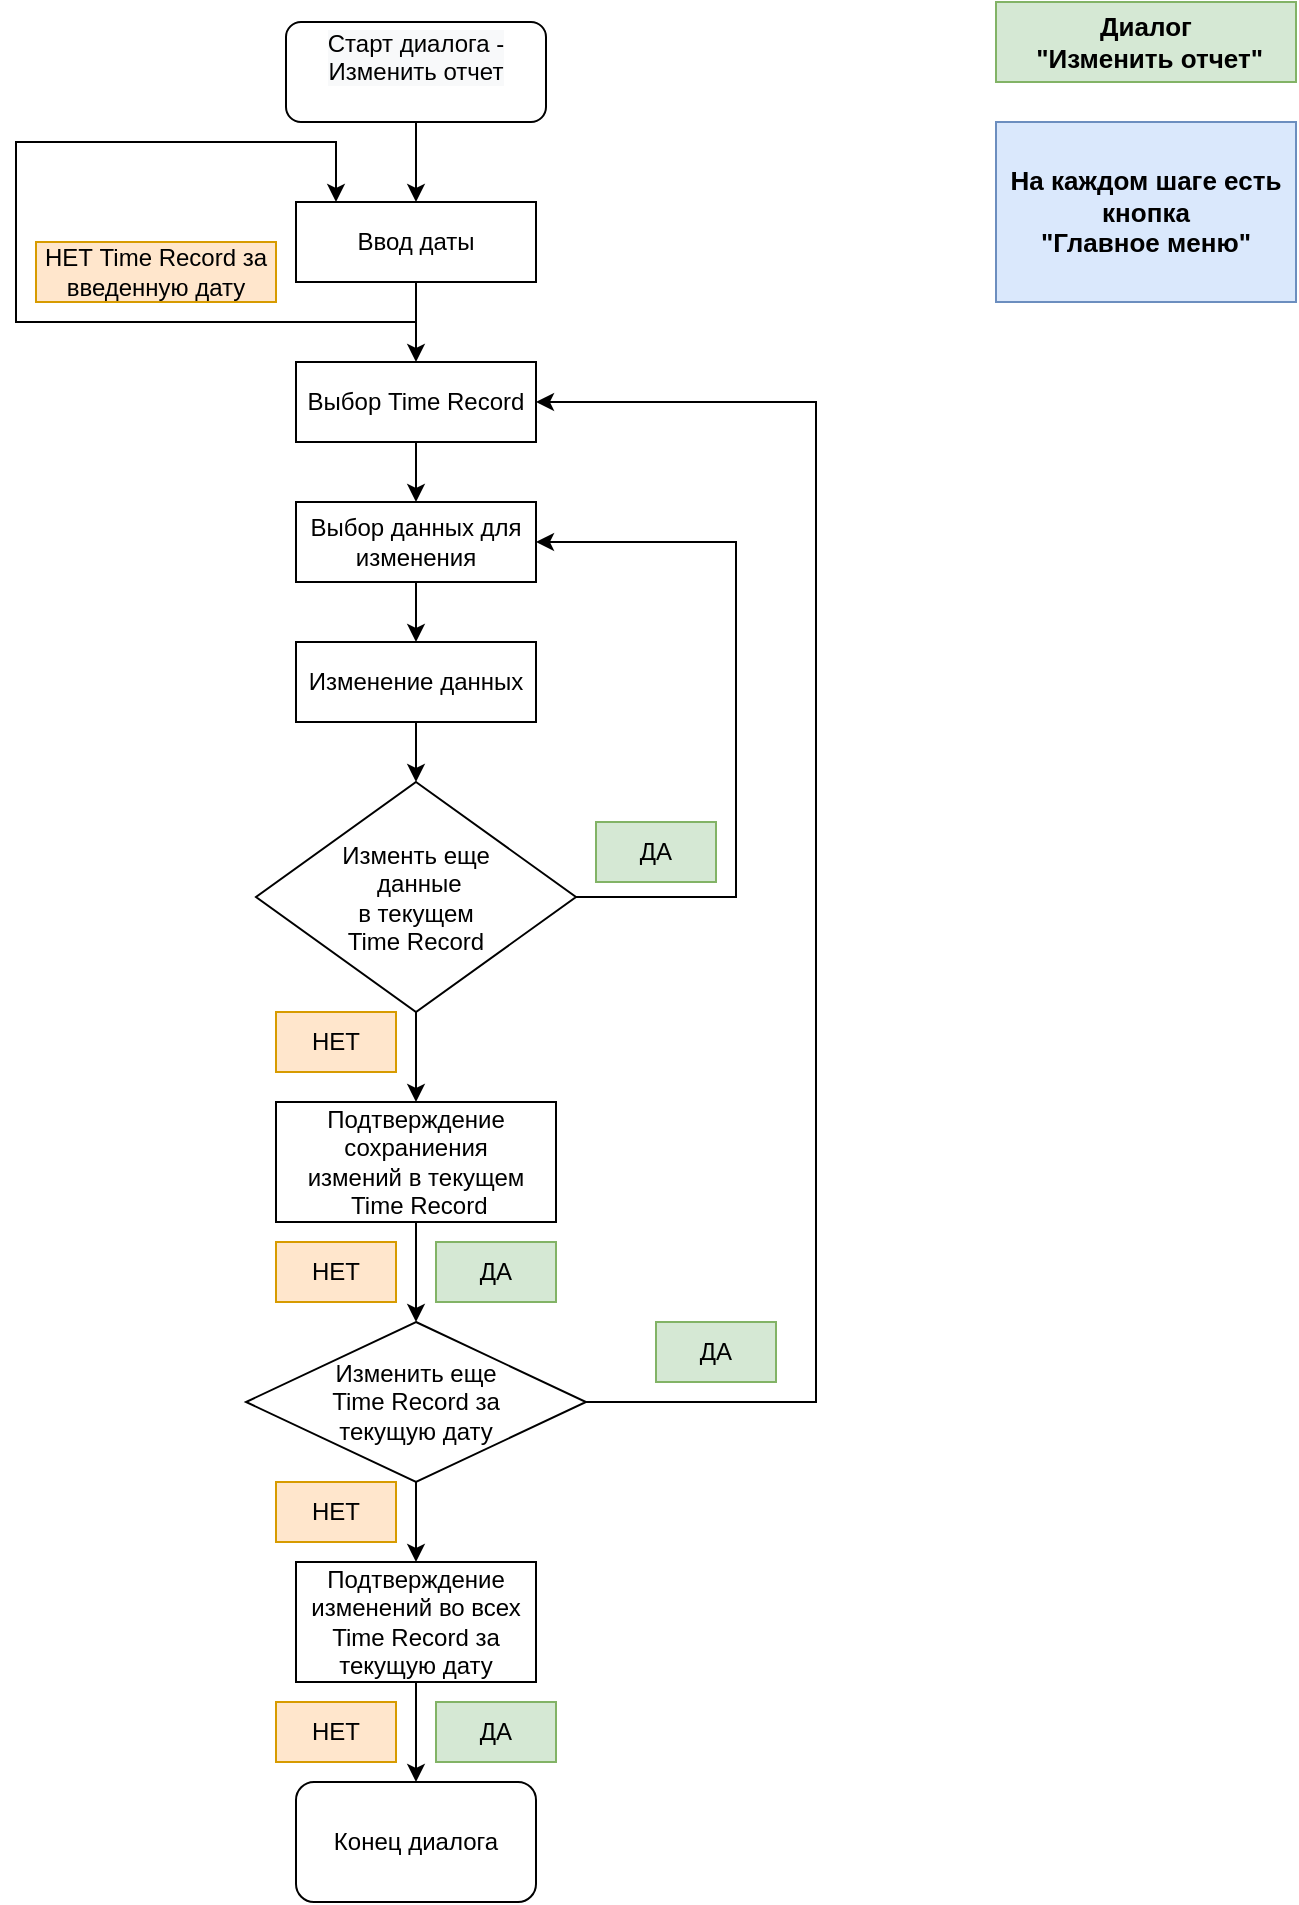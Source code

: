 <mxfile version="20.0.4" type="device"><diagram id="23xj9bwLax57gh1zPs2_" name="Page-1"><mxGraphModel dx="282" dy="473" grid="1" gridSize="10" guides="1" tooltips="1" connect="1" arrows="1" fold="1" page="1" pageScale="1" pageWidth="850" pageHeight="1100" math="0" shadow="0"><root><mxCell id="0"/><mxCell id="1" parent="0"/><mxCell id="ZHG37wlYfxn-f4ap7xbG-2" value="" style="edgeStyle=orthogonalEdgeStyle;rounded=0;orthogonalLoop=1;jettySize=auto;html=1;exitX=0.5;exitY=1;exitDx=0;exitDy=0;exitPerimeter=0;" parent="1" source="laBjc3L3xMftLjpwSTxx-1" target="ZHG37wlYfxn-f4ap7xbG-1" edge="1"><mxGeometry relative="1" as="geometry"><mxPoint x="400" y="80" as="sourcePoint"/></mxGeometry></mxCell><mxCell id="ZfS0Vs_hsAiIh66r5xDG-68" value="&lt;font style=&quot;font-size: 13px&quot;&gt;&lt;b&gt;На каждом шаге есть кнопка &lt;br&gt;&quot;Главное меню&quot;&lt;/b&gt;&lt;/font&gt;" style="text;html=1;strokeColor=#6c8ebf;fillColor=#dae8fc;align=center;verticalAlign=middle;whiteSpace=wrap;rounded=0;" parent="1" vertex="1"><mxGeometry x="690" y="80" width="150" height="90" as="geometry"/></mxCell><mxCell id="ZHG37wlYfxn-f4ap7xbG-4" value="" style="edgeStyle=orthogonalEdgeStyle;rounded=0;orthogonalLoop=1;jettySize=auto;html=1;" parent="1" source="ZHG37wlYfxn-f4ap7xbG-1" target="ZHG37wlYfxn-f4ap7xbG-3" edge="1"><mxGeometry relative="1" as="geometry"/></mxCell><mxCell id="ZHG37wlYfxn-f4ap7xbG-25" style="edgeStyle=orthogonalEdgeStyle;rounded=0;orthogonalLoop=1;jettySize=auto;html=1;exitX=0.5;exitY=1;exitDx=0;exitDy=0;" parent="1" source="ZHG37wlYfxn-f4ap7xbG-1" target="ZHG37wlYfxn-f4ap7xbG-1" edge="1"><mxGeometry relative="1" as="geometry"><mxPoint x="255" y="90" as="targetPoint"/><Array as="points"><mxPoint x="400" y="180"/><mxPoint x="200" y="180"/><mxPoint x="200" y="90"/><mxPoint x="360" y="90"/></Array></mxGeometry></mxCell><mxCell id="ZHG37wlYfxn-f4ap7xbG-1" value="Ввод даты" style="whiteSpace=wrap;html=1;rounded=0;" parent="1" vertex="1"><mxGeometry x="340" y="120" width="120" height="40" as="geometry"/></mxCell><mxCell id="ZHG37wlYfxn-f4ap7xbG-6" value="" style="edgeStyle=orthogonalEdgeStyle;rounded=0;orthogonalLoop=1;jettySize=auto;html=1;" parent="1" source="ZHG37wlYfxn-f4ap7xbG-3" target="ZHG37wlYfxn-f4ap7xbG-5" edge="1"><mxGeometry relative="1" as="geometry"/></mxCell><mxCell id="ZHG37wlYfxn-f4ap7xbG-3" value="Выбор Time Record" style="whiteSpace=wrap;html=1;rounded=0;" parent="1" vertex="1"><mxGeometry x="340" y="200" width="120" height="40" as="geometry"/></mxCell><mxCell id="ZHG37wlYfxn-f4ap7xbG-8" value="" style="edgeStyle=orthogonalEdgeStyle;rounded=0;orthogonalLoop=1;jettySize=auto;html=1;" parent="1" source="ZHG37wlYfxn-f4ap7xbG-5" target="ZHG37wlYfxn-f4ap7xbG-7" edge="1"><mxGeometry relative="1" as="geometry"/></mxCell><mxCell id="ZHG37wlYfxn-f4ap7xbG-5" value="Выбор данных для изменения" style="whiteSpace=wrap;html=1;rounded=0;" parent="1" vertex="1"><mxGeometry x="340" y="270" width="120" height="40" as="geometry"/></mxCell><mxCell id="ZHG37wlYfxn-f4ap7xbG-10" value="" style="edgeStyle=orthogonalEdgeStyle;rounded=0;orthogonalLoop=1;jettySize=auto;html=1;" parent="1" source="ZHG37wlYfxn-f4ap7xbG-7" target="ZHG37wlYfxn-f4ap7xbG-20" edge="1"><mxGeometry relative="1" as="geometry"><mxPoint x="400.059" y="430" as="targetPoint"/></mxGeometry></mxCell><mxCell id="ZHG37wlYfxn-f4ap7xbG-7" value="Изменение данных" style="whiteSpace=wrap;html=1;rounded=0;" parent="1" vertex="1"><mxGeometry x="340" y="340" width="120" height="40" as="geometry"/></mxCell><mxCell id="ZHG37wlYfxn-f4ap7xbG-12" value="" style="edgeStyle=orthogonalEdgeStyle;rounded=0;orthogonalLoop=1;jettySize=auto;html=1;exitX=0.5;exitY=1;exitDx=0;exitDy=0;" parent="1" source="ZHG37wlYfxn-f4ap7xbG-20" target="ZHG37wlYfxn-f4ap7xbG-37" edge="1"><mxGeometry relative="1" as="geometry"><mxPoint x="400" y="480" as="sourcePoint"/><mxPoint x="400" y="580.0" as="targetPoint"/></mxGeometry></mxCell><mxCell id="ZHG37wlYfxn-f4ap7xbG-14" value="" style="edgeStyle=orthogonalEdgeStyle;rounded=0;orthogonalLoop=1;jettySize=auto;html=1;exitX=0.5;exitY=1;exitDx=0;exitDy=0;entryX=0.5;entryY=0;entryDx=0;entryDy=0;" parent="1" source="ZHG37wlYfxn-f4ap7xbG-37" target="ZHG37wlYfxn-f4ap7xbG-34" edge="1"><mxGeometry relative="1" as="geometry"><mxPoint x="400" y="670.0" as="sourcePoint"/><mxPoint x="400.059" y="730.0" as="targetPoint"/><Array as="points"><mxPoint x="400" y="650"/></Array></mxGeometry></mxCell><mxCell id="ZHG37wlYfxn-f4ap7xbG-16" value="" style="edgeStyle=orthogonalEdgeStyle;rounded=0;orthogonalLoop=1;jettySize=auto;html=1;exitX=0.5;exitY=1;exitDx=0;exitDy=0;" parent="1" source="ZHG37wlYfxn-f4ap7xbG-34" target="ZHG37wlYfxn-f4ap7xbG-15" edge="1"><mxGeometry relative="1" as="geometry"><mxPoint x="400" y="810.0" as="sourcePoint"/></mxGeometry></mxCell><mxCell id="ZHG37wlYfxn-f4ap7xbG-18" value="" style="edgeStyle=orthogonalEdgeStyle;rounded=0;orthogonalLoop=1;jettySize=auto;html=1;entryX=0.5;entryY=0;entryDx=0;entryDy=0;" parent="1" source="ZHG37wlYfxn-f4ap7xbG-15" target="laBjc3L3xMftLjpwSTxx-2" edge="1"><mxGeometry relative="1" as="geometry"><mxPoint x="400" y="910" as="targetPoint"/></mxGeometry></mxCell><mxCell id="ZHG37wlYfxn-f4ap7xbG-15" value="Подтверждение изменений во всех Time Record за текущую дату" style="whiteSpace=wrap;html=1;rounded=0;" parent="1" vertex="1"><mxGeometry x="340" y="800" width="120" height="60" as="geometry"/></mxCell><mxCell id="ZHG37wlYfxn-f4ap7xbG-26" style="edgeStyle=orthogonalEdgeStyle;rounded=0;orthogonalLoop=1;jettySize=auto;html=1;entryX=1;entryY=0.5;entryDx=0;entryDy=0;" parent="1" source="ZHG37wlYfxn-f4ap7xbG-20" target="ZHG37wlYfxn-f4ap7xbG-5" edge="1"><mxGeometry relative="1" as="geometry"><Array as="points"><mxPoint x="560" y="468"/><mxPoint x="560" y="290"/></Array></mxGeometry></mxCell><mxCell id="ZHG37wlYfxn-f4ap7xbG-20" value="Изменть еще&lt;br&gt;&amp;nbsp;данные &lt;br&gt;в текущем &lt;br&gt;Time Record" style="rhombus;whiteSpace=wrap;html=1;rounded=0;" parent="1" vertex="1"><mxGeometry x="320" y="410" width="160" height="115" as="geometry"/></mxCell><mxCell id="ZHG37wlYfxn-f4ap7xbG-27" value="ДА" style="text;html=1;strokeColor=#82b366;fillColor=#d5e8d4;align=center;verticalAlign=middle;whiteSpace=wrap;rounded=0;" parent="1" vertex="1"><mxGeometry x="490" y="430" width="60" height="30" as="geometry"/></mxCell><mxCell id="ZHG37wlYfxn-f4ap7xbG-31" value="ДА" style="text;html=1;strokeColor=#82b366;fillColor=#d5e8d4;align=center;verticalAlign=middle;whiteSpace=wrap;rounded=0;" parent="1" vertex="1"><mxGeometry x="410" y="640" width="60" height="30" as="geometry"/></mxCell><mxCell id="ZHG37wlYfxn-f4ap7xbG-32" value="НЕТ" style="text;html=1;strokeColor=#d79b00;fillColor=#ffe6cc;align=center;verticalAlign=middle;whiteSpace=wrap;rounded=0;" parent="1" vertex="1"><mxGeometry x="330" y="525" width="60" height="30" as="geometry"/></mxCell><mxCell id="ZHG37wlYfxn-f4ap7xbG-33" value="НЕТ" style="text;html=1;strokeColor=#d79b00;fillColor=#ffe6cc;align=center;verticalAlign=middle;whiteSpace=wrap;rounded=0;" parent="1" vertex="1"><mxGeometry x="330" y="640" width="60" height="30" as="geometry"/></mxCell><mxCell id="ZHG37wlYfxn-f4ap7xbG-35" style="edgeStyle=orthogonalEdgeStyle;rounded=0;orthogonalLoop=1;jettySize=auto;html=1;entryX=1;entryY=0.5;entryDx=0;entryDy=0;exitX=1;exitY=0.5;exitDx=0;exitDy=0;" parent="1" source="ZHG37wlYfxn-f4ap7xbG-34" target="ZHG37wlYfxn-f4ap7xbG-3" edge="1"><mxGeometry relative="1" as="geometry"><Array as="points"><mxPoint x="600" y="720"/><mxPoint x="600" y="220"/></Array></mxGeometry></mxCell><mxCell id="ZHG37wlYfxn-f4ap7xbG-34" value="Изменить еще &lt;br&gt;Time Record за &lt;br&gt;текущую дату" style="rhombus;whiteSpace=wrap;html=1;" parent="1" vertex="1"><mxGeometry x="315" y="680" width="170" height="80" as="geometry"/></mxCell><mxCell id="ZHG37wlYfxn-f4ap7xbG-36" value="ДА" style="text;html=1;strokeColor=#82b366;fillColor=#d5e8d4;align=center;verticalAlign=middle;whiteSpace=wrap;rounded=0;" parent="1" vertex="1"><mxGeometry x="520" y="680" width="60" height="30" as="geometry"/></mxCell><mxCell id="ZHG37wlYfxn-f4ap7xbG-37" value="Подтверждение&lt;br&gt;сохраниения&lt;br&gt;измений в текущем&lt;br&gt;&amp;nbsp;Time Record" style="rounded=0;whiteSpace=wrap;html=1;" parent="1" vertex="1"><mxGeometry x="330" y="570" width="140" height="60" as="geometry"/></mxCell><mxCell id="ZHG37wlYfxn-f4ap7xbG-38" value="НЕТ" style="text;html=1;strokeColor=#d79b00;fillColor=#ffe6cc;align=center;verticalAlign=middle;whiteSpace=wrap;rounded=0;" parent="1" vertex="1"><mxGeometry x="330" y="870" width="60" height="30" as="geometry"/></mxCell><mxCell id="ZHG37wlYfxn-f4ap7xbG-39" value="ДА" style="text;html=1;strokeColor=#82b366;fillColor=#d5e8d4;align=center;verticalAlign=middle;whiteSpace=wrap;rounded=0;" parent="1" vertex="1"><mxGeometry x="410" y="870" width="60" height="30" as="geometry"/></mxCell><mxCell id="ZHG37wlYfxn-f4ap7xbG-41" value="НЕТ Time Record за введенную дату" style="text;html=1;strokeColor=#d79b00;fillColor=#ffe6cc;align=center;verticalAlign=middle;whiteSpace=wrap;rounded=0;" parent="1" vertex="1"><mxGeometry x="210" y="140" width="120" height="30" as="geometry"/></mxCell><mxCell id="ZHG37wlYfxn-f4ap7xbG-42" value="НЕТ" style="text;html=1;strokeColor=#d79b00;fillColor=#ffe6cc;align=center;verticalAlign=middle;whiteSpace=wrap;rounded=0;" parent="1" vertex="1"><mxGeometry x="330" y="760" width="60" height="30" as="geometry"/></mxCell><mxCell id="laBjc3L3xMftLjpwSTxx-1" value="&#10;&lt;span style=&quot;color: rgb(0, 0, 0); font-family: Helvetica; font-size: 12px; font-style: normal; font-variant-ligatures: normal; font-variant-caps: normal; font-weight: 400; letter-spacing: normal; orphans: 2; text-align: center; text-indent: 0px; text-transform: none; widows: 2; word-spacing: 0px; -webkit-text-stroke-width: 0px; background-color: rgb(248, 249, 250); text-decoration-thickness: initial; text-decoration-style: initial; text-decoration-color: initial; float: none; display: inline !important;&quot;&gt;Старт диалога -&lt;/span&gt;&lt;br style=&quot;color: rgb(0, 0, 0); font-family: Helvetica; font-size: 12px; font-style: normal; font-variant-ligatures: normal; font-variant-caps: normal; font-weight: 400; letter-spacing: normal; orphans: 2; text-align: center; text-indent: 0px; text-transform: none; widows: 2; word-spacing: 0px; -webkit-text-stroke-width: 0px; background-color: rgb(248, 249, 250); text-decoration-thickness: initial; text-decoration-style: initial; text-decoration-color: initial;&quot;&gt;&lt;span style=&quot;color: rgb(0, 0, 0); font-family: Helvetica; font-size: 12px; font-style: normal; font-variant-ligatures: normal; font-variant-caps: normal; font-weight: 400; letter-spacing: normal; orphans: 2; text-align: center; text-indent: 0px; text-transform: none; widows: 2; word-spacing: 0px; -webkit-text-stroke-width: 0px; background-color: rgb(248, 249, 250); text-decoration-thickness: initial; text-decoration-style: initial; text-decoration-color: initial; float: none; display: inline !important;&quot;&gt;Изменить отчет&lt;/span&gt;&#10;&#10;" style="rounded=1;whiteSpace=wrap;html=1;" vertex="1" parent="1"><mxGeometry x="335" y="30" width="130" height="50" as="geometry"/></mxCell><mxCell id="laBjc3L3xMftLjpwSTxx-2" value="Конец диалога" style="rounded=1;whiteSpace=wrap;html=1;" vertex="1" parent="1"><mxGeometry x="340" y="910" width="120" height="60" as="geometry"/></mxCell><mxCell id="laBjc3L3xMftLjpwSTxx-3" value="&lt;span style=&quot;font-size: 13px;&quot;&gt;&lt;b&gt;Диалог&lt;br&gt;&amp;nbsp;&quot;Изменить отчет&quot;&lt;/b&gt;&lt;/span&gt;" style="text;html=1;strokeColor=#82b366;fillColor=#d5e8d4;align=center;verticalAlign=middle;whiteSpace=wrap;rounded=0;" vertex="1" parent="1"><mxGeometry x="690" y="20" width="150" height="40" as="geometry"/></mxCell></root></mxGraphModel></diagram></mxfile>